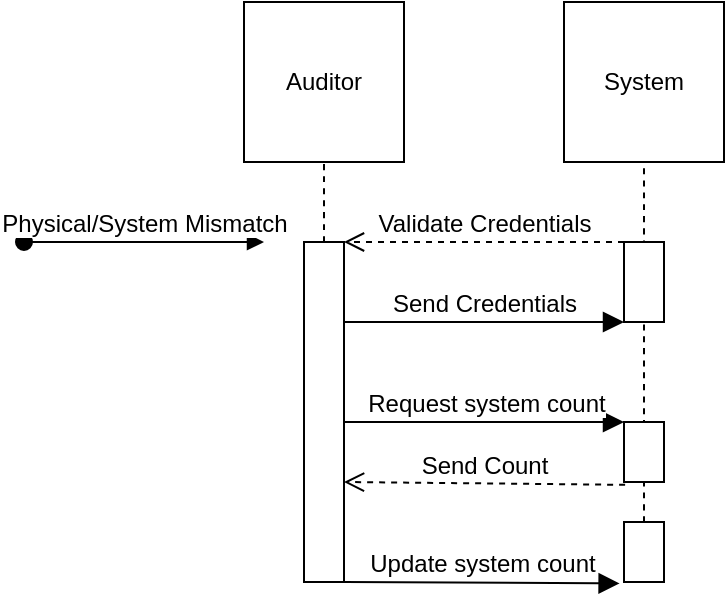 <mxfile version="26.0.6">
  <diagram name="Page-1" id="13e1069c-82ec-6db2-03f1-153e76fe0fe0">
    <mxGraphModel dx="1434" dy="746" grid="1" gridSize="10" guides="1" tooltips="1" connect="1" arrows="1" fold="1" page="1" pageScale="1" pageWidth="1100" pageHeight="850" background="none" math="0" shadow="0">
      <root>
        <mxCell id="0" />
        <mxCell id="1" parent="0" />
        <mxCell id="YzANwn9D-5YVR0sS74IW-1" value="System" style="whiteSpace=wrap;html=1;aspect=fixed;" parent="1" vertex="1">
          <mxGeometry x="400" y="160" width="80" height="80" as="geometry" />
        </mxCell>
        <mxCell id="YzANwn9D-5YVR0sS74IW-2" value="Physical/System Mismatch" style="html=1;verticalAlign=bottom;startArrow=oval;startFill=1;endArrow=block;startSize=8;curved=0;rounded=0;fontSize=12;" parent="1" edge="1">
          <mxGeometry width="60" relative="1" as="geometry">
            <mxPoint x="130" y="280" as="sourcePoint" />
            <mxPoint x="250" y="280" as="targetPoint" />
          </mxGeometry>
        </mxCell>
        <mxCell id="YzANwn9D-5YVR0sS74IW-3" value="Auditor" style="whiteSpace=wrap;html=1;aspect=fixed;" parent="1" vertex="1">
          <mxGeometry x="240" y="160" width="80" height="80" as="geometry" />
        </mxCell>
        <mxCell id="YzANwn9D-5YVR0sS74IW-4" value="" style="rounded=0;whiteSpace=wrap;html=1;" parent="1" vertex="1">
          <mxGeometry x="270" y="280" width="20" height="170" as="geometry" />
        </mxCell>
        <mxCell id="YzANwn9D-5YVR0sS74IW-5" value="" style="endArrow=none;dashed=1;html=1;rounded=0;fontSize=12;startSize=8;endSize=8;curved=1;entryX=0.5;entryY=1;entryDx=0;entryDy=0;" parent="1" target="YzANwn9D-5YVR0sS74IW-3" edge="1">
          <mxGeometry width="50" height="50" relative="1" as="geometry">
            <mxPoint x="280" y="280" as="sourcePoint" />
            <mxPoint x="330" y="230" as="targetPoint" />
            <Array as="points" />
          </mxGeometry>
        </mxCell>
        <mxCell id="YzANwn9D-5YVR0sS74IW-11" value="" style="endArrow=none;dashed=1;html=1;rounded=0;fontSize=12;startSize=8;endSize=8;curved=1;entryX=0.5;entryY=1;entryDx=0;entryDy=0;exitX=0.5;exitY=1;exitDx=0;exitDy=0;" parent="1" source="p8HbQgrlrw5q0inSxDmh-2" target="YzANwn9D-5YVR0sS74IW-1" edge="1">
          <mxGeometry width="50" height="50" relative="1" as="geometry">
            <mxPoint x="440" y="390" as="sourcePoint" />
            <mxPoint x="490" y="270" as="targetPoint" />
          </mxGeometry>
        </mxCell>
        <mxCell id="YzANwn9D-5YVR0sS74IW-18" value="" style="endArrow=none;dashed=1;html=1;rounded=0;fontSize=12;startSize=8;endSize=8;curved=1;entryX=0.5;entryY=1;entryDx=0;entryDy=0;" parent="1" target="YzANwn9D-5YVR0sS74IW-10" edge="1">
          <mxGeometry width="50" height="50" relative="1" as="geometry">
            <mxPoint x="440" y="320" as="sourcePoint" />
            <mxPoint x="440" y="240" as="targetPoint" />
          </mxGeometry>
        </mxCell>
        <mxCell id="YzANwn9D-5YVR0sS74IW-10" value="" style="rounded=0;whiteSpace=wrap;html=1;" parent="1" vertex="1">
          <mxGeometry x="430" y="280" width="20" height="40" as="geometry" />
        </mxCell>
        <mxCell id="YzANwn9D-5YVR0sS74IW-19" value="Request system count" style="html=1;verticalAlign=bottom;endArrow=block;curved=0;rounded=0;fontSize=12;startSize=8;endSize=8;exitX=1;exitY=0;exitDx=0;exitDy=0;entryX=0;entryY=0;entryDx=0;entryDy=0;" parent="1" edge="1">
          <mxGeometry x="0.005" width="80" relative="1" as="geometry">
            <mxPoint x="290.0" y="370" as="sourcePoint" />
            <mxPoint x="430.0" y="370" as="targetPoint" />
            <mxPoint as="offset" />
          </mxGeometry>
        </mxCell>
        <mxCell id="YzANwn9D-5YVR0sS74IW-20" style="edgeStyle=none;curved=1;rounded=0;orthogonalLoop=1;jettySize=auto;html=1;exitX=0.5;exitY=1;exitDx=0;exitDy=0;fontSize=12;startSize=8;endSize=8;" parent="1" source="YzANwn9D-5YVR0sS74IW-10" target="YzANwn9D-5YVR0sS74IW-10" edge="1">
          <mxGeometry relative="1" as="geometry" />
        </mxCell>
        <mxCell id="YzANwn9D-5YVR0sS74IW-26" value="" style="endArrow=none;dashed=1;html=1;rounded=0;fontSize=12;startSize=8;endSize=8;curved=1;entryX=0.5;entryY=1;entryDx=0;entryDy=0;" parent="1" target="YzANwn9D-5YVR0sS74IW-24" edge="1">
          <mxGeometry width="50" height="50" relative="1" as="geometry">
            <mxPoint x="440" y="390" as="sourcePoint" />
            <mxPoint x="440" y="240" as="targetPoint" />
          </mxGeometry>
        </mxCell>
        <mxCell id="YzANwn9D-5YVR0sS74IW-24" value="" style="rounded=0;whiteSpace=wrap;html=1;" parent="1" vertex="1">
          <mxGeometry x="430" y="370" width="20" height="30" as="geometry" />
        </mxCell>
        <mxCell id="YzANwn9D-5YVR0sS74IW-27" value="Update system count" style="html=1;verticalAlign=bottom;endArrow=block;curved=0;rounded=0;fontSize=12;startSize=8;endSize=8;exitX=1.11;exitY=0.584;exitDx=0;exitDy=0;exitPerimeter=0;movable=1;resizable=1;rotatable=1;deletable=1;editable=1;locked=0;connectable=1;" parent="1" edge="1">
          <mxGeometry x="0.005" width="80" relative="1" as="geometry">
            <mxPoint x="290" y="450" as="sourcePoint" />
            <mxPoint x="427.8" y="450.72" as="targetPoint" />
            <mxPoint as="offset" />
          </mxGeometry>
        </mxCell>
        <mxCell id="YzANwn9D-5YVR0sS74IW-28" value="Send Count" style="html=1;verticalAlign=bottom;endArrow=open;dashed=1;endSize=8;curved=0;rounded=0;fontSize=12;entryX=0.972;entryY=0.227;entryDx=0;entryDy=0;entryPerimeter=0;exitX=0;exitY=1;exitDx=0;exitDy=0;" parent="1" edge="1">
          <mxGeometry relative="1" as="geometry">
            <mxPoint x="430.56" y="401.41" as="sourcePoint" />
            <mxPoint x="290" y="400.0" as="targetPoint" />
          </mxGeometry>
        </mxCell>
        <mxCell id="YzANwn9D-5YVR0sS74IW-29" value="Validate Credentials" style="html=1;verticalAlign=bottom;endArrow=open;dashed=1;endSize=8;curved=0;rounded=0;fontSize=12;" parent="1" edge="1">
          <mxGeometry relative="1" as="geometry">
            <mxPoint x="430" y="280" as="sourcePoint" />
            <mxPoint x="290" y="280" as="targetPoint" />
          </mxGeometry>
        </mxCell>
        <mxCell id="YzANwn9D-5YVR0sS74IW-30" value="Send Credentials" style="html=1;verticalAlign=bottom;endArrow=block;curved=0;rounded=0;fontSize=12;startSize=8;endSize=8;" parent="1" edge="1">
          <mxGeometry width="80" relative="1" as="geometry">
            <mxPoint x="290" y="320" as="sourcePoint" />
            <mxPoint x="430" y="320" as="targetPoint" />
          </mxGeometry>
        </mxCell>
        <mxCell id="p8HbQgrlrw5q0inSxDmh-2" value="" style="rounded=0;whiteSpace=wrap;html=1;" vertex="1" parent="1">
          <mxGeometry x="430" y="420" width="20" height="30" as="geometry" />
        </mxCell>
      </root>
    </mxGraphModel>
  </diagram>
</mxfile>
